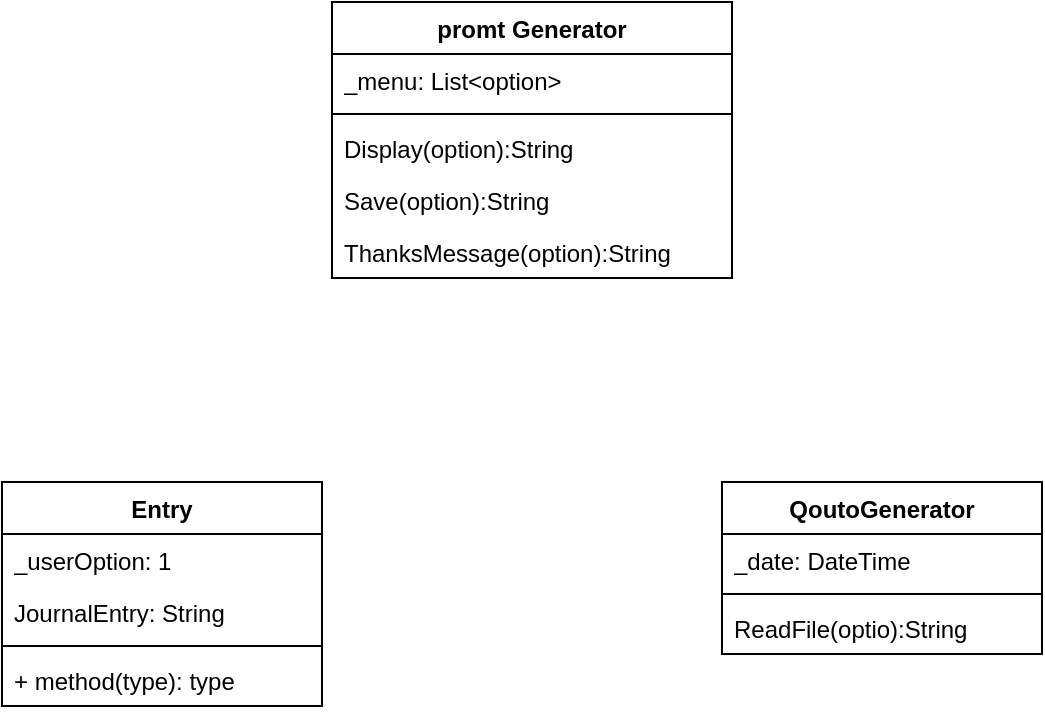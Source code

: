 <mxfile version="21.2.9" type="github">
  <diagram name="Page-1" id="PTv0hQ-Fn50fZIDBKEZc">
    <mxGraphModel dx="880" dy="452" grid="1" gridSize="10" guides="1" tooltips="1" connect="1" arrows="1" fold="1" page="1" pageScale="1" pageWidth="850" pageHeight="1100" math="0" shadow="0">
      <root>
        <mxCell id="0" />
        <mxCell id="1" parent="0" />
        <mxCell id="sTDMITmuei7dw2daDp3R-1" value="QoutoGenerator" style="swimlane;fontStyle=1;align=center;verticalAlign=top;childLayout=stackLayout;horizontal=1;startSize=26;horizontalStack=0;resizeParent=1;resizeParentMax=0;resizeLast=0;collapsible=1;marginBottom=0;whiteSpace=wrap;html=1;" vertex="1" parent="1">
          <mxGeometry x="520" y="400" width="160" height="86" as="geometry" />
        </mxCell>
        <mxCell id="sTDMITmuei7dw2daDp3R-2" value="_date: DateTime" style="text;strokeColor=none;fillColor=none;align=left;verticalAlign=top;spacingLeft=4;spacingRight=4;overflow=hidden;rotatable=0;points=[[0,0.5],[1,0.5]];portConstraint=eastwest;whiteSpace=wrap;html=1;" vertex="1" parent="sTDMITmuei7dw2daDp3R-1">
          <mxGeometry y="26" width="160" height="26" as="geometry" />
        </mxCell>
        <mxCell id="sTDMITmuei7dw2daDp3R-3" value="" style="line;strokeWidth=1;fillColor=none;align=left;verticalAlign=middle;spacingTop=-1;spacingLeft=3;spacingRight=3;rotatable=0;labelPosition=right;points=[];portConstraint=eastwest;strokeColor=inherit;" vertex="1" parent="sTDMITmuei7dw2daDp3R-1">
          <mxGeometry y="52" width="160" height="8" as="geometry" />
        </mxCell>
        <mxCell id="sTDMITmuei7dw2daDp3R-4" value="ReadFile(optio):String" style="text;strokeColor=none;fillColor=none;align=left;verticalAlign=top;spacingLeft=4;spacingRight=4;overflow=hidden;rotatable=0;points=[[0,0.5],[1,0.5]];portConstraint=eastwest;whiteSpace=wrap;html=1;" vertex="1" parent="sTDMITmuei7dw2daDp3R-1">
          <mxGeometry y="60" width="160" height="26" as="geometry" />
        </mxCell>
        <mxCell id="sTDMITmuei7dw2daDp3R-5" value="Entry" style="swimlane;fontStyle=1;align=center;verticalAlign=top;childLayout=stackLayout;horizontal=1;startSize=26;horizontalStack=0;resizeParent=1;resizeParentMax=0;resizeLast=0;collapsible=1;marginBottom=0;whiteSpace=wrap;html=1;" vertex="1" parent="1">
          <mxGeometry x="160" y="400" width="160" height="112" as="geometry" />
        </mxCell>
        <mxCell id="sTDMITmuei7dw2daDp3R-22" value="_userOption: 1" style="text;strokeColor=none;fillColor=none;align=left;verticalAlign=top;spacingLeft=4;spacingRight=4;overflow=hidden;rotatable=0;points=[[0,0.5],[1,0.5]];portConstraint=eastwest;whiteSpace=wrap;html=1;" vertex="1" parent="sTDMITmuei7dw2daDp3R-5">
          <mxGeometry y="26" width="160" height="26" as="geometry" />
        </mxCell>
        <mxCell id="sTDMITmuei7dw2daDp3R-30" value="JournalEntry: String" style="text;strokeColor=none;fillColor=none;align=left;verticalAlign=top;spacingLeft=4;spacingRight=4;overflow=hidden;rotatable=0;points=[[0,0.5],[1,0.5]];portConstraint=eastwest;whiteSpace=wrap;html=1;" vertex="1" parent="sTDMITmuei7dw2daDp3R-5">
          <mxGeometry y="52" width="160" height="26" as="geometry" />
        </mxCell>
        <mxCell id="sTDMITmuei7dw2daDp3R-7" value="" style="line;strokeWidth=1;fillColor=none;align=left;verticalAlign=middle;spacingTop=-1;spacingLeft=3;spacingRight=3;rotatable=0;labelPosition=right;points=[];portConstraint=eastwest;strokeColor=inherit;" vertex="1" parent="sTDMITmuei7dw2daDp3R-5">
          <mxGeometry y="78" width="160" height="8" as="geometry" />
        </mxCell>
        <mxCell id="sTDMITmuei7dw2daDp3R-8" value="+ method(type): type" style="text;strokeColor=none;fillColor=none;align=left;verticalAlign=top;spacingLeft=4;spacingRight=4;overflow=hidden;rotatable=0;points=[[0,0.5],[1,0.5]];portConstraint=eastwest;whiteSpace=wrap;html=1;" vertex="1" parent="sTDMITmuei7dw2daDp3R-5">
          <mxGeometry y="86" width="160" height="26" as="geometry" />
        </mxCell>
        <mxCell id="sTDMITmuei7dw2daDp3R-13" value="promt Generator&lt;br&gt;" style="swimlane;fontStyle=1;align=center;verticalAlign=top;childLayout=stackLayout;horizontal=1;startSize=26;horizontalStack=0;resizeParent=1;resizeParentMax=0;resizeLast=0;collapsible=1;marginBottom=0;whiteSpace=wrap;html=1;" vertex="1" parent="1">
          <mxGeometry x="325" y="160" width="200" height="138" as="geometry" />
        </mxCell>
        <mxCell id="sTDMITmuei7dw2daDp3R-14" value="_menu: List&amp;lt;option&amp;gt;" style="text;strokeColor=none;fillColor=none;align=left;verticalAlign=top;spacingLeft=4;spacingRight=4;overflow=hidden;rotatable=0;points=[[0,0.5],[1,0.5]];portConstraint=eastwest;whiteSpace=wrap;html=1;" vertex="1" parent="sTDMITmuei7dw2daDp3R-13">
          <mxGeometry y="26" width="200" height="26" as="geometry" />
        </mxCell>
        <mxCell id="sTDMITmuei7dw2daDp3R-15" value="" style="line;strokeWidth=1;fillColor=none;align=left;verticalAlign=middle;spacingTop=-1;spacingLeft=3;spacingRight=3;rotatable=0;labelPosition=right;points=[];portConstraint=eastwest;strokeColor=inherit;" vertex="1" parent="sTDMITmuei7dw2daDp3R-13">
          <mxGeometry y="52" width="200" height="8" as="geometry" />
        </mxCell>
        <mxCell id="sTDMITmuei7dw2daDp3R-25" value="Display(option):String" style="text;strokeColor=none;fillColor=none;align=left;verticalAlign=top;spacingLeft=4;spacingRight=4;overflow=hidden;rotatable=0;points=[[0,0.5],[1,0.5]];portConstraint=eastwest;whiteSpace=wrap;html=1;" vertex="1" parent="sTDMITmuei7dw2daDp3R-13">
          <mxGeometry y="60" width="200" height="26" as="geometry" />
        </mxCell>
        <mxCell id="sTDMITmuei7dw2daDp3R-26" value="Save(option):String" style="text;strokeColor=none;fillColor=none;align=left;verticalAlign=top;spacingLeft=4;spacingRight=4;overflow=hidden;rotatable=0;points=[[0,0.5],[1,0.5]];portConstraint=eastwest;whiteSpace=wrap;html=1;" vertex="1" parent="sTDMITmuei7dw2daDp3R-13">
          <mxGeometry y="86" width="200" height="26" as="geometry" />
        </mxCell>
        <mxCell id="sTDMITmuei7dw2daDp3R-27" value="ThanksMessage(option):String" style="text;strokeColor=none;fillColor=none;align=left;verticalAlign=top;spacingLeft=4;spacingRight=4;overflow=hidden;rotatable=0;points=[[0,0.5],[1,0.5]];portConstraint=eastwest;whiteSpace=wrap;html=1;" vertex="1" parent="sTDMITmuei7dw2daDp3R-13">
          <mxGeometry y="112" width="200" height="26" as="geometry" />
        </mxCell>
      </root>
    </mxGraphModel>
  </diagram>
</mxfile>
